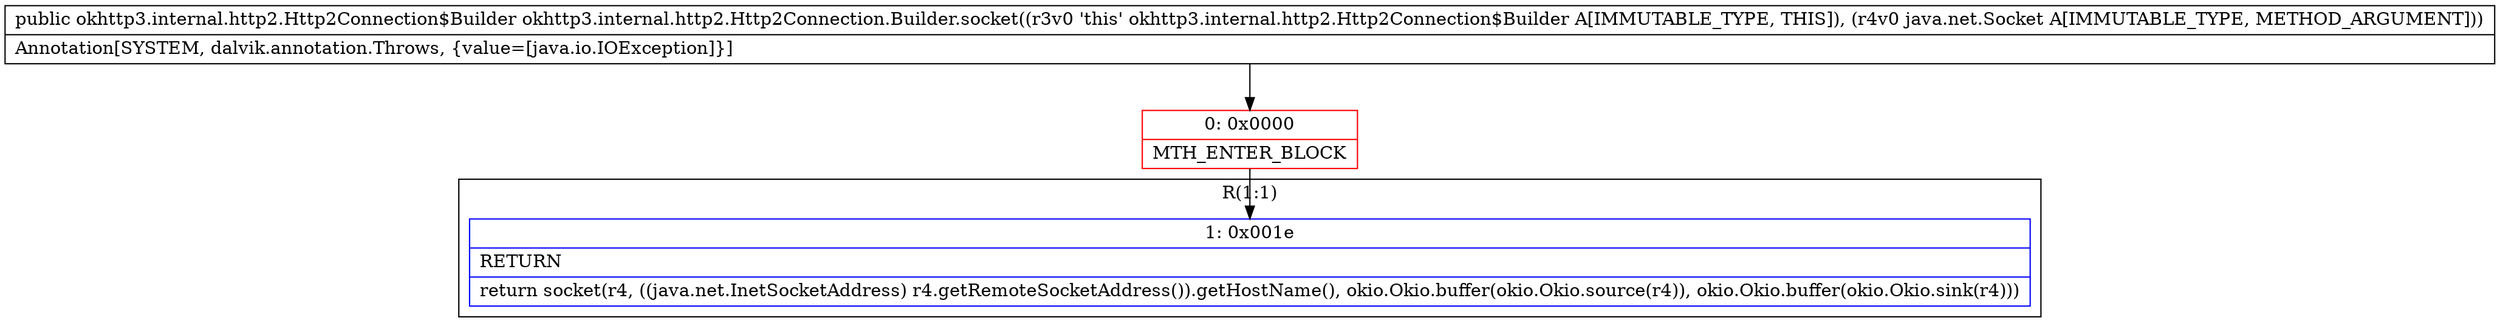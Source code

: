 digraph "CFG forokhttp3.internal.http2.Http2Connection.Builder.socket(Ljava\/net\/Socket;)Lokhttp3\/internal\/http2\/Http2Connection$Builder;" {
subgraph cluster_Region_1085741948 {
label = "R(1:1)";
node [shape=record,color=blue];
Node_1 [shape=record,label="{1\:\ 0x001e|RETURN\l|return socket(r4, ((java.net.InetSocketAddress) r4.getRemoteSocketAddress()).getHostName(), okio.Okio.buffer(okio.Okio.source(r4)), okio.Okio.buffer(okio.Okio.sink(r4)))\l}"];
}
Node_0 [shape=record,color=red,label="{0\:\ 0x0000|MTH_ENTER_BLOCK\l}"];
MethodNode[shape=record,label="{public okhttp3.internal.http2.Http2Connection$Builder okhttp3.internal.http2.Http2Connection.Builder.socket((r3v0 'this' okhttp3.internal.http2.Http2Connection$Builder A[IMMUTABLE_TYPE, THIS]), (r4v0 java.net.Socket A[IMMUTABLE_TYPE, METHOD_ARGUMENT]))  | Annotation[SYSTEM, dalvik.annotation.Throws, \{value=[java.io.IOException]\}]\l}"];
MethodNode -> Node_0;
Node_0 -> Node_1;
}

